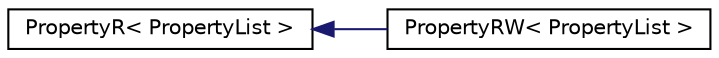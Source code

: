 digraph "Graphical Class Hierarchy"
{
 // INTERACTIVE_SVG=YES
 // LATEX_PDF_SIZE
  edge [fontname="Helvetica",fontsize="10",labelfontname="Helvetica",labelfontsize="10"];
  node [fontname="Helvetica",fontsize="10",shape=record];
  rankdir="LR";
  Node0 [label="PropertyR\< PropertyList \>",height=0.2,width=0.4,color="black", fillcolor="white", style="filled",URL="$struct_property_r.html",tooltip=" "];
  Node0 -> Node1 [dir="back",color="midnightblue",fontsize="10",style="solid",fontname="Helvetica"];
  Node1 [label="PropertyRW\< PropertyList \>",height=0.2,width=0.4,color="black", fillcolor="white", style="filled",URL="$struct_property_r_w.html",tooltip=" "];
}
